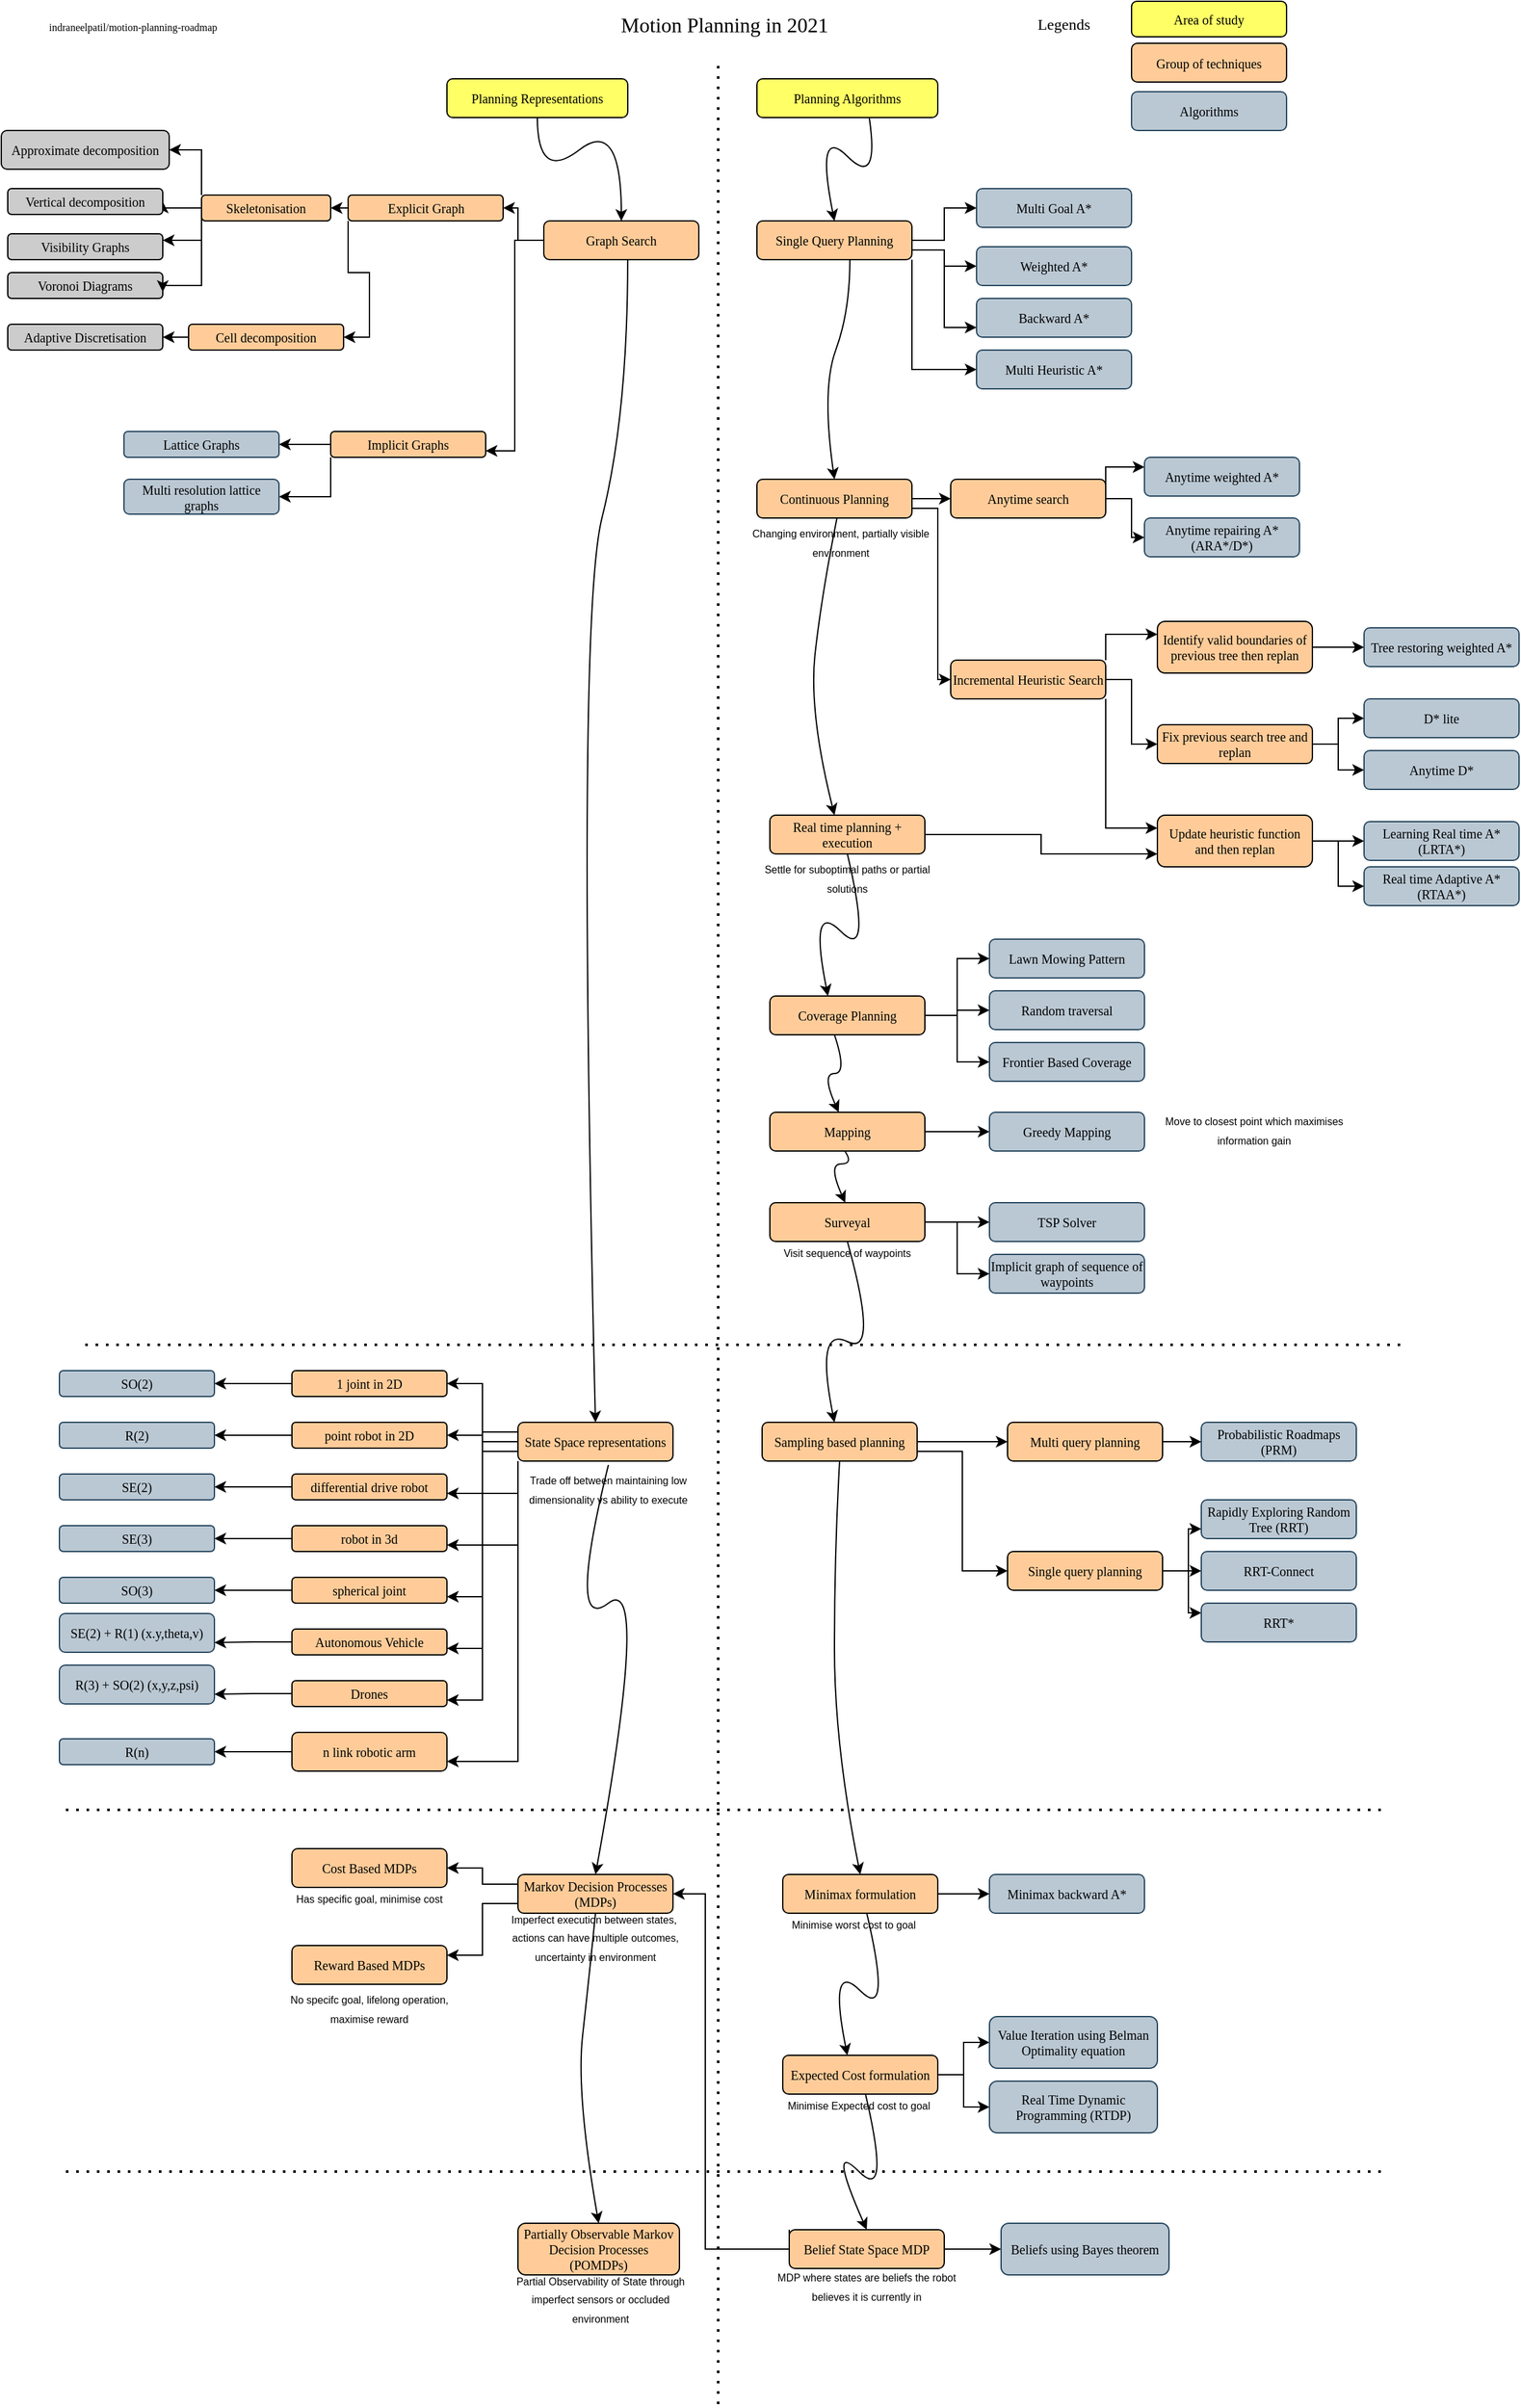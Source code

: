 <mxfile version="16.4.6" type="github">
  <diagram id="dA2bW75Uh9zArZUYn6UA" name="Page-1">
    <mxGraphModel dx="946" dy="614" grid="1" gridSize="10" guides="1" tooltips="1" connect="1" arrows="1" fold="1" page="1" pageScale="1" pageWidth="1100" pageHeight="1700" math="0" shadow="0">
      <root>
        <mxCell id="0" />
        <mxCell id="1" parent="0" />
        <mxCell id="ajxtEgKc9McXnAEBvQGd-1" value="Motion Planning in 2021" style="text;html=1;strokeColor=none;fillColor=none;align=center;verticalAlign=middle;whiteSpace=wrap;rounded=0;comic=0;fontFamily=Verdana;fontSize=16;fontStyle=0" parent="1" vertex="1">
          <mxGeometry x="425" y="32.5" width="280" height="30" as="geometry" />
        </mxCell>
        <mxCell id="ajxtEgKc9McXnAEBvQGd-2" value="" style="shape=image;html=1;verticalAlign=top;verticalLabelPosition=bottom;labelBackgroundColor=#ffffff;imageAspect=0;aspect=fixed;image=https://cdn1.iconfinder.com/data/icons/logotypes/32/github-128.png;rounded=1;glass=0;comic=0;strokeColor=#000000;fillColor=#FFFFFF;fontFamily=Verdana;fontSize=14;align=center;" parent="1" vertex="1">
          <mxGeometry x="20" y="40" width="20" height="20" as="geometry" />
        </mxCell>
        <mxCell id="ajxtEgKc9McXnAEBvQGd-3" value="indraneelpatil/motion-planning-roadmap" style="text;html=1;strokeColor=none;fillColor=none;align=left;verticalAlign=middle;whiteSpace=wrap;rounded=0;comic=0;fontFamily=Verdana;fontSize=8;" parent="1" vertex="1">
          <mxGeometry x="40" y="42.5" width="260" height="15" as="geometry" />
        </mxCell>
        <mxCell id="ajxtEgKc9McXnAEBvQGd-4" value="Legends" style="text;html=1;strokeColor=none;fillColor=none;align=right;verticalAlign=middle;whiteSpace=wrap;rounded=0;comic=0;fontFamily=Verdana;fontSize=12;" parent="1" vertex="1">
          <mxGeometry x="770" y="37.5" width="80" height="20" as="geometry" />
        </mxCell>
        <mxCell id="ajxtEgKc9McXnAEBvQGd-5" value="Planning Representations" style="rounded=1;whiteSpace=wrap;html=1;comic=0;fontFamily=Verdana;fontSize=10;fillColor=#FFFF66;" parent="1" vertex="1">
          <mxGeometry x="350" y="90" width="140" height="30" as="geometry" />
        </mxCell>
        <mxCell id="ajxtEgKc9McXnAEBvQGd-16" value="" style="edgeStyle=orthogonalEdgeStyle;rounded=0;orthogonalLoop=1;jettySize=auto;html=1;" parent="1" source="ajxtEgKc9McXnAEBvQGd-6" target="ajxtEgKc9McXnAEBvQGd-10" edge="1">
          <mxGeometry relative="1" as="geometry" />
        </mxCell>
        <mxCell id="ajxtEgKc9McXnAEBvQGd-22" style="edgeStyle=orthogonalEdgeStyle;rounded=0;orthogonalLoop=1;jettySize=auto;html=1;entryX=1;entryY=0.75;entryDx=0;entryDy=0;" parent="1" source="ajxtEgKc9McXnAEBvQGd-6" target="ajxtEgKc9McXnAEBvQGd-11" edge="1">
          <mxGeometry relative="1" as="geometry" />
        </mxCell>
        <mxCell id="ajxtEgKc9McXnAEBvQGd-6" value="Graph Search" style="rounded=1;whiteSpace=wrap;html=1;comic=0;fontFamily=Verdana;fontSize=10;fillColor=#FFCC99;" parent="1" vertex="1">
          <mxGeometry x="425" y="200" width="120" height="30" as="geometry" />
        </mxCell>
        <mxCell id="ajxtEgKc9McXnAEBvQGd-7" value="Visibility Graphs" style="rounded=1;whiteSpace=wrap;html=1;comic=0;fontFamily=Verdana;fontSize=10;fillColor=#CCCCCC;" parent="1" vertex="1">
          <mxGeometry x="10" y="210" width="120" height="20" as="geometry" />
        </mxCell>
        <mxCell id="ajxtEgKc9McXnAEBvQGd-26" style="edgeStyle=orthogonalEdgeStyle;rounded=0;orthogonalLoop=1;jettySize=auto;html=1;exitX=0;exitY=0.5;exitDx=0;exitDy=0;entryX=1;entryY=0.5;entryDx=0;entryDy=0;" parent="1" source="ajxtEgKc9McXnAEBvQGd-10" target="ajxtEgKc9McXnAEBvQGd-23" edge="1">
          <mxGeometry relative="1" as="geometry" />
        </mxCell>
        <mxCell id="ajxtEgKc9McXnAEBvQGd-31" style="edgeStyle=orthogonalEdgeStyle;rounded=0;orthogonalLoop=1;jettySize=auto;html=1;exitX=0;exitY=1;exitDx=0;exitDy=0;entryX=1;entryY=0.5;entryDx=0;entryDy=0;" parent="1" source="ajxtEgKc9McXnAEBvQGd-10" target="ajxtEgKc9McXnAEBvQGd-28" edge="1">
          <mxGeometry relative="1" as="geometry" />
        </mxCell>
        <mxCell id="ajxtEgKc9McXnAEBvQGd-10" value="Explicit Graph" style="rounded=1;whiteSpace=wrap;html=1;comic=0;fontFamily=Verdana;fontSize=10;fillColor=#FFCC99;" parent="1" vertex="1">
          <mxGeometry x="273.5" y="180" width="120" height="20" as="geometry" />
        </mxCell>
        <mxCell id="afFbfTfmO1wmqLPXjA7H-2" style="edgeStyle=orthogonalEdgeStyle;rounded=0;orthogonalLoop=1;jettySize=auto;html=1;entryX=1;entryY=0.5;entryDx=0;entryDy=0;" parent="1" source="ajxtEgKc9McXnAEBvQGd-11" target="afFbfTfmO1wmqLPXjA7H-1" edge="1">
          <mxGeometry relative="1" as="geometry" />
        </mxCell>
        <mxCell id="8GobAQBjwKT1szoQL-FH-47" style="edgeStyle=orthogonalEdgeStyle;rounded=0;orthogonalLoop=1;jettySize=auto;html=1;exitX=0;exitY=1;exitDx=0;exitDy=0;entryX=1;entryY=0.5;entryDx=0;entryDy=0;fontSize=9;" parent="1" source="ajxtEgKc9McXnAEBvQGd-11" target="8GobAQBjwKT1szoQL-FH-46" edge="1">
          <mxGeometry relative="1" as="geometry" />
        </mxCell>
        <mxCell id="ajxtEgKc9McXnAEBvQGd-11" value="Implicit Graphs" style="rounded=1;whiteSpace=wrap;html=1;comic=0;fontFamily=Verdana;fontSize=10;fillColor=#FFCC99;" parent="1" vertex="1">
          <mxGeometry x="260" y="363" width="120" height="20" as="geometry" />
        </mxCell>
        <mxCell id="ajxtEgKc9McXnAEBvQGd-12" value="Planning Algorithms" style="rounded=1;whiteSpace=wrap;html=1;comic=0;fontFamily=Verdana;fontSize=10;fillColor=#FFFF66;" parent="1" vertex="1">
          <mxGeometry x="590" y="90" width="140" height="30" as="geometry" />
        </mxCell>
        <mxCell id="ajxtEgKc9McXnAEBvQGd-13" value="" style="endArrow=none;dashed=1;html=1;dashPattern=1 3;strokeWidth=2;rounded=0;" parent="1" edge="1">
          <mxGeometry width="50" height="50" relative="1" as="geometry">
            <mxPoint x="560" y="1890" as="sourcePoint" />
            <mxPoint x="560" y="80" as="targetPoint" />
          </mxGeometry>
        </mxCell>
        <mxCell id="ajxtEgKc9McXnAEBvQGd-20" value="Voronoi Diagrams" style="rounded=1;whiteSpace=wrap;html=1;comic=0;fontFamily=Verdana;fontSize=10;fillColor=#CCCCCC;" parent="1" vertex="1">
          <mxGeometry x="10" y="240" width="120" height="20" as="geometry" />
        </mxCell>
        <mxCell id="G6GItfoQIOa1DMY_Q_cO-3" style="edgeStyle=orthogonalEdgeStyle;rounded=0;orthogonalLoop=1;jettySize=auto;html=1;exitX=0;exitY=0.25;exitDx=0;exitDy=0;entryX=1;entryY=0.25;entryDx=0;entryDy=0;" parent="1" source="ajxtEgKc9McXnAEBvQGd-23" target="ajxtEgKc9McXnAEBvQGd-7" edge="1">
          <mxGeometry relative="1" as="geometry">
            <Array as="points">
              <mxPoint x="160" y="215" />
            </Array>
          </mxGeometry>
        </mxCell>
        <mxCell id="G6GItfoQIOa1DMY_Q_cO-4" style="edgeStyle=orthogonalEdgeStyle;rounded=0;orthogonalLoop=1;jettySize=auto;html=1;exitX=0;exitY=0.75;exitDx=0;exitDy=0;entryX=1;entryY=0.75;entryDx=0;entryDy=0;" parent="1" source="ajxtEgKc9McXnAEBvQGd-23" target="ajxtEgKc9McXnAEBvQGd-20" edge="1">
          <mxGeometry relative="1" as="geometry">
            <Array as="points">
              <mxPoint x="160" y="250" />
              <mxPoint x="130" y="250" />
            </Array>
          </mxGeometry>
        </mxCell>
        <mxCell id="3PYvPRZsLPaxsPElCrCj-5" style="edgeStyle=orthogonalEdgeStyle;rounded=0;orthogonalLoop=1;jettySize=auto;html=1;exitX=0;exitY=0;exitDx=0;exitDy=0;entryX=1;entryY=0.5;entryDx=0;entryDy=0;" edge="1" parent="1" source="ajxtEgKc9McXnAEBvQGd-23" target="3PYvPRZsLPaxsPElCrCj-3">
          <mxGeometry relative="1" as="geometry" />
        </mxCell>
        <mxCell id="3PYvPRZsLPaxsPElCrCj-6" style="edgeStyle=orthogonalEdgeStyle;rounded=0;orthogonalLoop=1;jettySize=auto;html=1;exitX=0;exitY=0.5;exitDx=0;exitDy=0;entryX=1;entryY=0.5;entryDx=0;entryDy=0;" edge="1" parent="1" source="ajxtEgKc9McXnAEBvQGd-23" target="3PYvPRZsLPaxsPElCrCj-2">
          <mxGeometry relative="1" as="geometry" />
        </mxCell>
        <mxCell id="ajxtEgKc9McXnAEBvQGd-23" value="Skeletonisation" style="rounded=1;whiteSpace=wrap;html=1;comic=0;fontFamily=Verdana;fontSize=10;fillColor=#FFCC99;" parent="1" vertex="1">
          <mxGeometry x="160" y="180" width="100" height="20" as="geometry" />
        </mxCell>
        <mxCell id="ajxtEgKc9McXnAEBvQGd-25" value="" style="curved=1;endArrow=classic;html=1;rounded=0;entryX=0.5;entryY=0;entryDx=0;entryDy=0;exitX=0.5;exitY=1;exitDx=0;exitDy=0;" parent="1" source="ajxtEgKc9McXnAEBvQGd-5" target="ajxtEgKc9McXnAEBvQGd-6" edge="1">
          <mxGeometry width="50" height="50" relative="1" as="geometry">
            <mxPoint x="400" y="300" as="sourcePoint" />
            <mxPoint x="450" y="250" as="targetPoint" />
            <Array as="points">
              <mxPoint x="420" y="170" />
              <mxPoint x="485" y="120" />
            </Array>
          </mxGeometry>
        </mxCell>
        <mxCell id="G6GItfoQIOa1DMY_Q_cO-2" style="edgeStyle=orthogonalEdgeStyle;rounded=0;orthogonalLoop=1;jettySize=auto;html=1;exitX=0;exitY=0.5;exitDx=0;exitDy=0;entryX=1;entryY=0.5;entryDx=0;entryDy=0;" parent="1" source="ajxtEgKc9McXnAEBvQGd-28" target="ajxtEgKc9McXnAEBvQGd-32" edge="1">
          <mxGeometry relative="1" as="geometry" />
        </mxCell>
        <mxCell id="ajxtEgKc9McXnAEBvQGd-28" value="Cell decomposition" style="rounded=1;whiteSpace=wrap;html=1;comic=0;fontFamily=Verdana;fontSize=10;fillColor=#FFCC99;" parent="1" vertex="1">
          <mxGeometry x="150" y="280" width="120" height="20" as="geometry" />
        </mxCell>
        <mxCell id="ajxtEgKc9McXnAEBvQGd-32" value="Adaptive Discretisation" style="rounded=1;whiteSpace=wrap;html=1;comic=0;fontFamily=Verdana;fontSize=10;fillColor=#CCCCCC;" parent="1" vertex="1">
          <mxGeometry x="10" y="280" width="120" height="20" as="geometry" />
        </mxCell>
        <mxCell id="afFbfTfmO1wmqLPXjA7H-1" value="Lattice Graphs" style="rounded=1;whiteSpace=wrap;html=1;comic=0;fontFamily=Verdana;fontSize=10;fillColor=#bac8d3;strokeColor=#23445d;" parent="1" vertex="1">
          <mxGeometry x="100" y="363" width="120" height="20" as="geometry" />
        </mxCell>
        <mxCell id="mBxpHt6kNz-rFTSF95wJ-4" style="edgeStyle=orthogonalEdgeStyle;rounded=0;orthogonalLoop=1;jettySize=auto;html=1;exitX=1;exitY=0.5;exitDx=0;exitDy=0;" parent="1" source="mBxpHt6kNz-rFTSF95wJ-2" target="mBxpHt6kNz-rFTSF95wJ-3" edge="1">
          <mxGeometry relative="1" as="geometry" />
        </mxCell>
        <mxCell id="mBxpHt6kNz-rFTSF95wJ-7" style="edgeStyle=orthogonalEdgeStyle;rounded=0;orthogonalLoop=1;jettySize=auto;html=1;exitX=1;exitY=0.75;exitDx=0;exitDy=0;entryX=0;entryY=0.5;entryDx=0;entryDy=0;" parent="1" source="mBxpHt6kNz-rFTSF95wJ-2" target="mBxpHt6kNz-rFTSF95wJ-6" edge="1">
          <mxGeometry relative="1" as="geometry" />
        </mxCell>
        <mxCell id="mBxpHt6kNz-rFTSF95wJ-9" style="edgeStyle=orthogonalEdgeStyle;rounded=0;orthogonalLoop=1;jettySize=auto;html=1;exitX=1;exitY=0.75;exitDx=0;exitDy=0;entryX=0;entryY=0.75;entryDx=0;entryDy=0;" parent="1" source="mBxpHt6kNz-rFTSF95wJ-2" target="mBxpHt6kNz-rFTSF95wJ-8" edge="1">
          <mxGeometry relative="1" as="geometry" />
        </mxCell>
        <mxCell id="mBxpHt6kNz-rFTSF95wJ-11" style="edgeStyle=orthogonalEdgeStyle;rounded=0;orthogonalLoop=1;jettySize=auto;html=1;exitX=1;exitY=1;exitDx=0;exitDy=0;entryX=0;entryY=0.5;entryDx=0;entryDy=0;" parent="1" source="mBxpHt6kNz-rFTSF95wJ-2" target="mBxpHt6kNz-rFTSF95wJ-10" edge="1">
          <mxGeometry relative="1" as="geometry" />
        </mxCell>
        <mxCell id="mBxpHt6kNz-rFTSF95wJ-2" value="Single Query Planning" style="rounded=1;whiteSpace=wrap;html=1;comic=0;fontFamily=Verdana;fontSize=10;fillColor=#FFCC99;" parent="1" vertex="1">
          <mxGeometry x="590" y="200" width="120" height="30" as="geometry" />
        </mxCell>
        <mxCell id="mBxpHt6kNz-rFTSF95wJ-3" value="Multi Goal A*" style="rounded=1;whiteSpace=wrap;html=1;comic=0;fontFamily=Verdana;fontSize=10;fillColor=#bac8d3;strokeColor=#23445d;" parent="1" vertex="1">
          <mxGeometry x="760" y="175" width="120" height="30" as="geometry" />
        </mxCell>
        <mxCell id="mBxpHt6kNz-rFTSF95wJ-5" value="" style="curved=1;endArrow=classic;html=1;rounded=0;entryX=0.5;entryY=0;entryDx=0;entryDy=0;exitX=0.621;exitY=1;exitDx=0;exitDy=0;exitPerimeter=0;" parent="1" source="ajxtEgKc9McXnAEBvQGd-12" target="mBxpHt6kNz-rFTSF95wJ-2" edge="1">
          <mxGeometry width="50" height="50" relative="1" as="geometry">
            <mxPoint x="635" y="175" as="sourcePoint" />
            <mxPoint x="685" y="125" as="targetPoint" />
            <Array as="points">
              <mxPoint x="685" y="175" />
              <mxPoint x="635" y="125" />
            </Array>
          </mxGeometry>
        </mxCell>
        <mxCell id="mBxpHt6kNz-rFTSF95wJ-6" value="Weighted A*" style="rounded=1;whiteSpace=wrap;html=1;comic=0;fontFamily=Verdana;fontSize=10;fillColor=#bac8d3;strokeColor=#23445d;" parent="1" vertex="1">
          <mxGeometry x="760" y="220" width="120" height="30" as="geometry" />
        </mxCell>
        <mxCell id="mBxpHt6kNz-rFTSF95wJ-8" value="Backward A*" style="rounded=1;whiteSpace=wrap;html=1;comic=0;fontFamily=Verdana;fontSize=10;fillColor=#bac8d3;strokeColor=#23445d;" parent="1" vertex="1">
          <mxGeometry x="760" y="260" width="120" height="30" as="geometry" />
        </mxCell>
        <mxCell id="mBxpHt6kNz-rFTSF95wJ-10" value="Multi Heuristic A*" style="rounded=1;whiteSpace=wrap;html=1;comic=0;fontFamily=Verdana;fontSize=10;fillColor=#bac8d3;strokeColor=#23445d;" parent="1" vertex="1">
          <mxGeometry x="760" y="300" width="120" height="30" as="geometry" />
        </mxCell>
        <mxCell id="-M3-EGKIWtLrq1ahvNLV-1" value="" style="curved=1;endArrow=classic;html=1;rounded=0;exitX=0.621;exitY=1;exitDx=0;exitDy=0;exitPerimeter=0;" parent="1" edge="1">
          <mxGeometry width="50" height="50" relative="1" as="geometry">
            <mxPoint x="661.94" y="230" as="sourcePoint" />
            <mxPoint x="650" y="400" as="targetPoint" />
            <Array as="points">
              <mxPoint x="662" y="270" />
              <mxPoint x="640" y="330" />
            </Array>
          </mxGeometry>
        </mxCell>
        <mxCell id="8GobAQBjwKT1szoQL-FH-5" value="" style="edgeStyle=orthogonalEdgeStyle;rounded=0;orthogonalLoop=1;jettySize=auto;html=1;" parent="1" source="-M3-EGKIWtLrq1ahvNLV-2" target="8GobAQBjwKT1szoQL-FH-4" edge="1">
          <mxGeometry relative="1" as="geometry" />
        </mxCell>
        <mxCell id="8GobAQBjwKT1szoQL-FH-7" style="edgeStyle=orthogonalEdgeStyle;rounded=0;orthogonalLoop=1;jettySize=auto;html=1;exitX=1;exitY=0.75;exitDx=0;exitDy=0;entryX=0;entryY=0.5;entryDx=0;entryDy=0;" parent="1" source="-M3-EGKIWtLrq1ahvNLV-2" target="8GobAQBjwKT1szoQL-FH-6" edge="1">
          <mxGeometry relative="1" as="geometry">
            <Array as="points">
              <mxPoint x="730" y="423" />
              <mxPoint x="730" y="555" />
            </Array>
          </mxGeometry>
        </mxCell>
        <mxCell id="-M3-EGKIWtLrq1ahvNLV-2" value="Continuous Planning" style="rounded=1;whiteSpace=wrap;html=1;comic=0;fontFamily=Verdana;fontSize=10;fillColor=#FFCC99;" parent="1" vertex="1">
          <mxGeometry x="590" y="400" width="120" height="30" as="geometry" />
        </mxCell>
        <mxCell id="-M3-EGKIWtLrq1ahvNLV-3" value="Anytime weighted A*" style="rounded=1;whiteSpace=wrap;html=1;comic=0;fontFamily=Verdana;fontSize=10;fillColor=#bac8d3;strokeColor=#23445d;" parent="1" vertex="1">
          <mxGeometry x="890" y="383" width="120" height="30" as="geometry" />
        </mxCell>
        <mxCell id="8GobAQBjwKT1szoQL-FH-1" value="Anytime repairing A*(ARA*/D*)" style="rounded=1;whiteSpace=wrap;html=1;comic=0;fontFamily=Verdana;fontSize=10;fillColor=#bac8d3;strokeColor=#23445d;" parent="1" vertex="1">
          <mxGeometry x="890" y="430" width="120" height="30" as="geometry" />
        </mxCell>
        <mxCell id="G6GItfoQIOa1DMY_Q_cO-5" style="edgeStyle=orthogonalEdgeStyle;rounded=0;orthogonalLoop=1;jettySize=auto;html=1;exitX=1;exitY=0.25;exitDx=0;exitDy=0;entryX=0;entryY=0.25;entryDx=0;entryDy=0;" parent="1" source="8GobAQBjwKT1szoQL-FH-4" target="-M3-EGKIWtLrq1ahvNLV-3" edge="1">
          <mxGeometry relative="1" as="geometry">
            <Array as="points">
              <mxPoint x="860" y="391" />
            </Array>
          </mxGeometry>
        </mxCell>
        <mxCell id="G6GItfoQIOa1DMY_Q_cO-6" style="edgeStyle=orthogonalEdgeStyle;rounded=0;orthogonalLoop=1;jettySize=auto;html=1;entryX=0;entryY=0.5;entryDx=0;entryDy=0;" parent="1" source="8GobAQBjwKT1szoQL-FH-4" target="8GobAQBjwKT1szoQL-FH-1" edge="1">
          <mxGeometry relative="1" as="geometry" />
        </mxCell>
        <mxCell id="8GobAQBjwKT1szoQL-FH-4" value="Anytime search" style="rounded=1;whiteSpace=wrap;html=1;comic=0;fontFamily=Verdana;fontSize=10;fillColor=#FFCC99;" parent="1" vertex="1">
          <mxGeometry x="740" y="400" width="120" height="30" as="geometry" />
        </mxCell>
        <mxCell id="8GobAQBjwKT1szoQL-FH-14" style="edgeStyle=orthogonalEdgeStyle;rounded=0;orthogonalLoop=1;jettySize=auto;html=1;exitX=1;exitY=0;exitDx=0;exitDy=0;entryX=0;entryY=0.25;entryDx=0;entryDy=0;" parent="1" source="8GobAQBjwKT1szoQL-FH-6" target="8GobAQBjwKT1szoQL-FH-10" edge="1">
          <mxGeometry relative="1" as="geometry" />
        </mxCell>
        <mxCell id="8GobAQBjwKT1szoQL-FH-15" style="edgeStyle=orthogonalEdgeStyle;rounded=0;orthogonalLoop=1;jettySize=auto;html=1;exitX=1;exitY=0.5;exitDx=0;exitDy=0;entryX=0;entryY=0.5;entryDx=0;entryDy=0;" parent="1" source="8GobAQBjwKT1szoQL-FH-6" target="8GobAQBjwKT1szoQL-FH-11" edge="1">
          <mxGeometry relative="1" as="geometry" />
        </mxCell>
        <mxCell id="8GobAQBjwKT1szoQL-FH-16" style="edgeStyle=orthogonalEdgeStyle;rounded=0;orthogonalLoop=1;jettySize=auto;html=1;exitX=1;exitY=1;exitDx=0;exitDy=0;entryX=0;entryY=0.25;entryDx=0;entryDy=0;" parent="1" source="8GobAQBjwKT1szoQL-FH-6" target="8GobAQBjwKT1szoQL-FH-12" edge="1">
          <mxGeometry relative="1" as="geometry" />
        </mxCell>
        <mxCell id="8GobAQBjwKT1szoQL-FH-6" value="Incremental Heuristic Search" style="rounded=1;whiteSpace=wrap;html=1;comic=0;fontFamily=Verdana;fontSize=10;fillColor=#FFCC99;" parent="1" vertex="1">
          <mxGeometry x="740" y="540" width="120" height="30" as="geometry" />
        </mxCell>
        <mxCell id="G6GItfoQIOa1DMY_Q_cO-7" style="edgeStyle=orthogonalEdgeStyle;rounded=0;orthogonalLoop=1;jettySize=auto;html=1;exitX=1;exitY=0.5;exitDx=0;exitDy=0;entryX=0;entryY=0.5;entryDx=0;entryDy=0;" parent="1" source="8GobAQBjwKT1szoQL-FH-10" target="8GobAQBjwKT1szoQL-FH-13" edge="1">
          <mxGeometry relative="1" as="geometry" />
        </mxCell>
        <mxCell id="8GobAQBjwKT1szoQL-FH-10" value="Identify valid boundaries of previous tree then replan" style="rounded=1;whiteSpace=wrap;html=1;comic=0;fontFamily=Verdana;fontSize=10;fillColor=#FFCC99;" parent="1" vertex="1">
          <mxGeometry x="900" y="510" width="120" height="40" as="geometry" />
        </mxCell>
        <mxCell id="G6GItfoQIOa1DMY_Q_cO-8" style="edgeStyle=orthogonalEdgeStyle;rounded=0;orthogonalLoop=1;jettySize=auto;html=1;entryX=0;entryY=0.5;entryDx=0;entryDy=0;" parent="1" source="8GobAQBjwKT1szoQL-FH-11" target="8GobAQBjwKT1szoQL-FH-17" edge="1">
          <mxGeometry relative="1" as="geometry" />
        </mxCell>
        <mxCell id="G6GItfoQIOa1DMY_Q_cO-9" style="edgeStyle=orthogonalEdgeStyle;rounded=0;orthogonalLoop=1;jettySize=auto;html=1;entryX=0;entryY=0.5;entryDx=0;entryDy=0;" parent="1" source="8GobAQBjwKT1szoQL-FH-11" target="8GobAQBjwKT1szoQL-FH-18" edge="1">
          <mxGeometry relative="1" as="geometry" />
        </mxCell>
        <mxCell id="8GobAQBjwKT1szoQL-FH-11" value="Fix previous search tree and replan" style="rounded=1;whiteSpace=wrap;html=1;comic=0;fontFamily=Verdana;fontSize=10;fillColor=#FFCC99;" parent="1" vertex="1">
          <mxGeometry x="900" y="590" width="120" height="30" as="geometry" />
        </mxCell>
        <mxCell id="G6GItfoQIOa1DMY_Q_cO-10" style="edgeStyle=orthogonalEdgeStyle;rounded=0;orthogonalLoop=1;jettySize=auto;html=1;entryX=0;entryY=0.5;entryDx=0;entryDy=0;" parent="1" source="8GobAQBjwKT1szoQL-FH-12" target="8GobAQBjwKT1szoQL-FH-22" edge="1">
          <mxGeometry relative="1" as="geometry" />
        </mxCell>
        <mxCell id="G6GItfoQIOa1DMY_Q_cO-11" style="edgeStyle=orthogonalEdgeStyle;rounded=0;orthogonalLoop=1;jettySize=auto;html=1;entryX=0;entryY=0.5;entryDx=0;entryDy=0;" parent="1" source="8GobAQBjwKT1szoQL-FH-12" target="8GobAQBjwKT1szoQL-FH-23" edge="1">
          <mxGeometry relative="1" as="geometry" />
        </mxCell>
        <mxCell id="8GobAQBjwKT1szoQL-FH-12" value="Update heuristic function and then replan" style="rounded=1;whiteSpace=wrap;html=1;comic=0;fontFamily=Verdana;fontSize=10;fillColor=#FFCC99;" parent="1" vertex="1">
          <mxGeometry x="900" y="660" width="120" height="40" as="geometry" />
        </mxCell>
        <mxCell id="8GobAQBjwKT1szoQL-FH-13" value="Tree restoring weighted A*" style="rounded=1;whiteSpace=wrap;html=1;comic=0;fontFamily=Verdana;fontSize=10;fillColor=#bac8d3;strokeColor=#23445d;" parent="1" vertex="1">
          <mxGeometry x="1060" y="515" width="120" height="30" as="geometry" />
        </mxCell>
        <mxCell id="8GobAQBjwKT1szoQL-FH-17" value="D* lite" style="rounded=1;whiteSpace=wrap;html=1;comic=0;fontFamily=Verdana;fontSize=10;fillColor=#bac8d3;strokeColor=#23445d;" parent="1" vertex="1">
          <mxGeometry x="1060" y="570" width="120" height="30" as="geometry" />
        </mxCell>
        <mxCell id="8GobAQBjwKT1szoQL-FH-18" value="Anytime D*" style="rounded=1;whiteSpace=wrap;html=1;comic=0;fontFamily=Verdana;fontSize=10;fillColor=#bac8d3;strokeColor=#23445d;" parent="1" vertex="1">
          <mxGeometry x="1060" y="610" width="120" height="30" as="geometry" />
        </mxCell>
        <mxCell id="8GobAQBjwKT1szoQL-FH-21" style="edgeStyle=orthogonalEdgeStyle;rounded=0;orthogonalLoop=1;jettySize=auto;html=1;exitX=1;exitY=0.5;exitDx=0;exitDy=0;entryX=0;entryY=0.75;entryDx=0;entryDy=0;" parent="1" source="8GobAQBjwKT1szoQL-FH-19" target="8GobAQBjwKT1szoQL-FH-12" edge="1">
          <mxGeometry relative="1" as="geometry" />
        </mxCell>
        <mxCell id="8GobAQBjwKT1szoQL-FH-19" value="Real time planning + execution" style="rounded=1;whiteSpace=wrap;html=1;comic=0;fontFamily=Verdana;fontSize=10;fillColor=#FFCC99;" parent="1" vertex="1">
          <mxGeometry x="600" y="660" width="120" height="30" as="geometry" />
        </mxCell>
        <mxCell id="8GobAQBjwKT1szoQL-FH-20" value="" style="curved=1;endArrow=classic;html=1;rounded=0;exitX=0.621;exitY=1;exitDx=0;exitDy=0;exitPerimeter=0;entryX=0.417;entryY=0;entryDx=0;entryDy=0;entryPerimeter=0;" parent="1" target="8GobAQBjwKT1szoQL-FH-19" edge="1">
          <mxGeometry width="50" height="50" relative="1" as="geometry">
            <mxPoint x="651.94" y="430" as="sourcePoint" />
            <mxPoint x="640" y="600" as="targetPoint" />
            <Array as="points">
              <mxPoint x="640" y="490" />
              <mxPoint x="630" y="580" />
            </Array>
          </mxGeometry>
        </mxCell>
        <mxCell id="8GobAQBjwKT1szoQL-FH-22" value="Learning Real time A* (LRTA*)" style="rounded=1;whiteSpace=wrap;html=1;comic=0;fontFamily=Verdana;fontSize=10;fillColor=#bac8d3;strokeColor=#23445d;" parent="1" vertex="1">
          <mxGeometry x="1060" y="665" width="120" height="30" as="geometry" />
        </mxCell>
        <mxCell id="8GobAQBjwKT1szoQL-FH-23" value="Real time Adaptive A* (RTAA*)" style="rounded=1;whiteSpace=wrap;html=1;comic=0;fontFamily=Verdana;fontSize=10;fillColor=#bac8d3;strokeColor=#23445d;" parent="1" vertex="1">
          <mxGeometry x="1060" y="700" width="120" height="30" as="geometry" />
        </mxCell>
        <mxCell id="8GobAQBjwKT1szoQL-FH-24" value="" style="curved=1;endArrow=classic;html=1;rounded=0;exitX=0.621;exitY=1;exitDx=0;exitDy=0;exitPerimeter=0;entryX=0.5;entryY=0;entryDx=0;entryDy=0;" parent="1" target="8GobAQBjwKT1szoQL-FH-25" edge="1">
          <mxGeometry width="50" height="50" relative="1" as="geometry">
            <mxPoint x="489.94" y="230" as="sourcePoint" />
            <mxPoint x="478" y="740" as="targetPoint" />
            <Array as="points">
              <mxPoint x="490" y="350" />
              <mxPoint x="450" y="510" />
            </Array>
          </mxGeometry>
        </mxCell>
        <mxCell id="8GobAQBjwKT1szoQL-FH-34" style="edgeStyle=orthogonalEdgeStyle;rounded=0;orthogonalLoop=1;jettySize=auto;html=1;entryX=1;entryY=0.5;entryDx=0;entryDy=0;" parent="1" source="8GobAQBjwKT1szoQL-FH-25" target="8GobAQBjwKT1szoQL-FH-27" edge="1">
          <mxGeometry relative="1" as="geometry" />
        </mxCell>
        <mxCell id="8GobAQBjwKT1szoQL-FH-35" style="edgeStyle=orthogonalEdgeStyle;rounded=0;orthogonalLoop=1;jettySize=auto;html=1;exitX=0;exitY=0.75;exitDx=0;exitDy=0;entryX=1;entryY=0.5;entryDx=0;entryDy=0;" parent="1" source="8GobAQBjwKT1szoQL-FH-25" target="8GobAQBjwKT1szoQL-FH-28" edge="1">
          <mxGeometry relative="1" as="geometry" />
        </mxCell>
        <mxCell id="8GobAQBjwKT1szoQL-FH-36" style="edgeStyle=orthogonalEdgeStyle;rounded=0;orthogonalLoop=1;jettySize=auto;html=1;exitX=0;exitY=1;exitDx=0;exitDy=0;entryX=1;entryY=0.75;entryDx=0;entryDy=0;" parent="1" source="8GobAQBjwKT1szoQL-FH-25" target="8GobAQBjwKT1szoQL-FH-29" edge="1">
          <mxGeometry relative="1" as="geometry" />
        </mxCell>
        <mxCell id="8GobAQBjwKT1szoQL-FH-37" style="edgeStyle=orthogonalEdgeStyle;rounded=0;orthogonalLoop=1;jettySize=auto;html=1;exitX=0;exitY=1;exitDx=0;exitDy=0;entryX=1;entryY=0.75;entryDx=0;entryDy=0;" parent="1" source="8GobAQBjwKT1szoQL-FH-25" target="8GobAQBjwKT1szoQL-FH-30" edge="1">
          <mxGeometry relative="1" as="geometry" />
        </mxCell>
        <mxCell id="8GobAQBjwKT1szoQL-FH-38" style="edgeStyle=orthogonalEdgeStyle;rounded=0;orthogonalLoop=1;jettySize=auto;html=1;exitX=0;exitY=0.25;exitDx=0;exitDy=0;entryX=1;entryY=0.75;entryDx=0;entryDy=0;" parent="1" source="8GobAQBjwKT1szoQL-FH-25" target="8GobAQBjwKT1szoQL-FH-31" edge="1">
          <mxGeometry relative="1" as="geometry" />
        </mxCell>
        <mxCell id="8GobAQBjwKT1szoQL-FH-39" style="edgeStyle=orthogonalEdgeStyle;rounded=0;orthogonalLoop=1;jettySize=auto;html=1;exitX=0;exitY=0.5;exitDx=0;exitDy=0;entryX=1;entryY=0.75;entryDx=0;entryDy=0;" parent="1" source="8GobAQBjwKT1szoQL-FH-25" target="8GobAQBjwKT1szoQL-FH-32" edge="1">
          <mxGeometry relative="1" as="geometry" />
        </mxCell>
        <mxCell id="8GobAQBjwKT1szoQL-FH-40" style="edgeStyle=orthogonalEdgeStyle;rounded=0;orthogonalLoop=1;jettySize=auto;html=1;exitX=0;exitY=0.25;exitDx=0;exitDy=0;entryX=1;entryY=0.75;entryDx=0;entryDy=0;" parent="1" source="8GobAQBjwKT1szoQL-FH-25" target="8GobAQBjwKT1szoQL-FH-33" edge="1">
          <mxGeometry relative="1" as="geometry" />
        </mxCell>
        <mxCell id="8GobAQBjwKT1szoQL-FH-42" style="edgeStyle=orthogonalEdgeStyle;rounded=0;orthogonalLoop=1;jettySize=auto;html=1;exitX=0;exitY=1;exitDx=0;exitDy=0;entryX=1;entryY=0.75;entryDx=0;entryDy=0;" parent="1" source="8GobAQBjwKT1szoQL-FH-25" target="8GobAQBjwKT1szoQL-FH-41" edge="1">
          <mxGeometry relative="1" as="geometry" />
        </mxCell>
        <mxCell id="8GobAQBjwKT1szoQL-FH-25" value="State Space representations" style="rounded=1;whiteSpace=wrap;html=1;comic=0;fontFamily=Verdana;fontSize=10;fillColor=#FFCC99;" parent="1" vertex="1">
          <mxGeometry x="405" y="1130" width="120" height="30" as="geometry" />
        </mxCell>
        <mxCell id="8GobAQBjwKT1szoQL-FH-26" value="" style="endArrow=none;dashed=1;html=1;dashPattern=1 3;strokeWidth=2;rounded=0;" parent="1" edge="1">
          <mxGeometry width="50" height="50" relative="1" as="geometry">
            <mxPoint x="70" y="1070" as="sourcePoint" />
            <mxPoint x="1090" y="1070" as="targetPoint" />
          </mxGeometry>
        </mxCell>
        <mxCell id="G6GItfoQIOa1DMY_Q_cO-38" style="edgeStyle=orthogonalEdgeStyle;rounded=0;orthogonalLoop=1;jettySize=auto;html=1;entryX=1;entryY=0.5;entryDx=0;entryDy=0;" parent="1" source="8GobAQBjwKT1szoQL-FH-27" target="G6GItfoQIOa1DMY_Q_cO-28" edge="1">
          <mxGeometry relative="1" as="geometry" />
        </mxCell>
        <mxCell id="8GobAQBjwKT1szoQL-FH-27" value="1 joint in 2D" style="rounded=1;whiteSpace=wrap;html=1;comic=0;fontFamily=Verdana;fontSize=10;fillColor=#FFCC99;" parent="1" vertex="1">
          <mxGeometry x="230" y="1090" width="120" height="20" as="geometry" />
        </mxCell>
        <mxCell id="G6GItfoQIOa1DMY_Q_cO-40" style="edgeStyle=orthogonalEdgeStyle;rounded=0;orthogonalLoop=1;jettySize=auto;html=1;entryX=1;entryY=0.5;entryDx=0;entryDy=0;" parent="1" source="8GobAQBjwKT1szoQL-FH-28" target="G6GItfoQIOa1DMY_Q_cO-29" edge="1">
          <mxGeometry relative="1" as="geometry" />
        </mxCell>
        <mxCell id="8GobAQBjwKT1szoQL-FH-28" value="point robot in 2D" style="rounded=1;whiteSpace=wrap;html=1;comic=0;fontFamily=Verdana;fontSize=10;fillColor=#FFCC99;" parent="1" vertex="1">
          <mxGeometry x="230" y="1130" width="120" height="20" as="geometry" />
        </mxCell>
        <mxCell id="G6GItfoQIOa1DMY_Q_cO-41" style="edgeStyle=orthogonalEdgeStyle;rounded=0;orthogonalLoop=1;jettySize=auto;html=1;entryX=1;entryY=0.5;entryDx=0;entryDy=0;" parent="1" source="8GobAQBjwKT1szoQL-FH-29" target="G6GItfoQIOa1DMY_Q_cO-30" edge="1">
          <mxGeometry relative="1" as="geometry" />
        </mxCell>
        <mxCell id="8GobAQBjwKT1szoQL-FH-29" value="differential drive robot" style="rounded=1;whiteSpace=wrap;html=1;comic=0;fontFamily=Verdana;fontSize=10;fillColor=#FFCC99;" parent="1" vertex="1">
          <mxGeometry x="230" y="1170" width="120" height="20" as="geometry" />
        </mxCell>
        <mxCell id="G6GItfoQIOa1DMY_Q_cO-42" style="edgeStyle=orthogonalEdgeStyle;rounded=0;orthogonalLoop=1;jettySize=auto;html=1;entryX=1;entryY=0.5;entryDx=0;entryDy=0;" parent="1" source="8GobAQBjwKT1szoQL-FH-30" target="G6GItfoQIOa1DMY_Q_cO-31" edge="1">
          <mxGeometry relative="1" as="geometry" />
        </mxCell>
        <mxCell id="8GobAQBjwKT1szoQL-FH-30" value="robot in 3d" style="rounded=1;whiteSpace=wrap;html=1;comic=0;fontFamily=Verdana;fontSize=10;fillColor=#FFCC99;" parent="1" vertex="1">
          <mxGeometry x="230" y="1210" width="120" height="20" as="geometry" />
        </mxCell>
        <mxCell id="G6GItfoQIOa1DMY_Q_cO-43" style="edgeStyle=orthogonalEdgeStyle;rounded=0;orthogonalLoop=1;jettySize=auto;html=1;entryX=1;entryY=0.5;entryDx=0;entryDy=0;" parent="1" source="8GobAQBjwKT1szoQL-FH-31" target="G6GItfoQIOa1DMY_Q_cO-32" edge="1">
          <mxGeometry relative="1" as="geometry" />
        </mxCell>
        <mxCell id="8GobAQBjwKT1szoQL-FH-31" value="spherical joint" style="rounded=1;whiteSpace=wrap;html=1;comic=0;fontFamily=Verdana;fontSize=10;fillColor=#FFCC99;" parent="1" vertex="1">
          <mxGeometry x="230" y="1250" width="120" height="20" as="geometry" />
        </mxCell>
        <mxCell id="G6GItfoQIOa1DMY_Q_cO-44" style="edgeStyle=orthogonalEdgeStyle;rounded=0;orthogonalLoop=1;jettySize=auto;html=1;entryX=1;entryY=0.75;entryDx=0;entryDy=0;" parent="1" source="8GobAQBjwKT1szoQL-FH-32" target="8GobAQBjwKT1szoQL-FH-43" edge="1">
          <mxGeometry relative="1" as="geometry" />
        </mxCell>
        <mxCell id="8GobAQBjwKT1szoQL-FH-32" value="Autonomous Vehicle" style="rounded=1;whiteSpace=wrap;html=1;comic=0;fontFamily=Verdana;fontSize=10;fillColor=#FFCC99;" parent="1" vertex="1">
          <mxGeometry x="230" y="1290" width="120" height="20" as="geometry" />
        </mxCell>
        <mxCell id="G6GItfoQIOa1DMY_Q_cO-45" style="edgeStyle=orthogonalEdgeStyle;rounded=0;orthogonalLoop=1;jettySize=auto;html=1;entryX=1;entryY=0.75;entryDx=0;entryDy=0;" parent="1" source="8GobAQBjwKT1szoQL-FH-33" target="G6GItfoQIOa1DMY_Q_cO-33" edge="1">
          <mxGeometry relative="1" as="geometry" />
        </mxCell>
        <mxCell id="8GobAQBjwKT1szoQL-FH-33" value="Drones" style="rounded=1;whiteSpace=wrap;html=1;comic=0;fontFamily=Verdana;fontSize=10;fillColor=#FFCC99;" parent="1" vertex="1">
          <mxGeometry x="230" y="1330" width="120" height="20" as="geometry" />
        </mxCell>
        <mxCell id="G6GItfoQIOa1DMY_Q_cO-46" style="edgeStyle=orthogonalEdgeStyle;rounded=0;orthogonalLoop=1;jettySize=auto;html=1;entryX=1;entryY=0.5;entryDx=0;entryDy=0;" parent="1" source="8GobAQBjwKT1szoQL-FH-41" target="G6GItfoQIOa1DMY_Q_cO-34" edge="1">
          <mxGeometry relative="1" as="geometry" />
        </mxCell>
        <mxCell id="8GobAQBjwKT1szoQL-FH-41" value="n link robotic arm" style="rounded=1;whiteSpace=wrap;html=1;comic=0;fontFamily=Verdana;fontSize=10;fillColor=#FFCC99;" parent="1" vertex="1">
          <mxGeometry x="230" y="1370" width="120" height="30" as="geometry" />
        </mxCell>
        <mxCell id="8GobAQBjwKT1szoQL-FH-43" value="SE(2) + R(1) (x.y,theta,v)" style="rounded=1;whiteSpace=wrap;html=1;comic=0;fontFamily=Verdana;fontSize=10;fillColor=#bac8d3;strokeColor=#23445d;" parent="1" vertex="1">
          <mxGeometry x="50" y="1278" width="120" height="30" as="geometry" />
        </mxCell>
        <mxCell id="8GobAQBjwKT1szoQL-FH-44" value="&lt;font style=&quot;font-size: 8px&quot;&gt;Settle for suboptimal paths or partial solutions&lt;/font&gt;" style="text;html=1;strokeColor=none;fillColor=none;align=center;verticalAlign=middle;whiteSpace=wrap;rounded=0;" parent="1" vertex="1">
          <mxGeometry x="585" y="690" width="150" height="35" as="geometry" />
        </mxCell>
        <mxCell id="8GobAQBjwKT1szoQL-FH-45" value="&lt;font style=&quot;font-size: 8px&quot;&gt;Changing environment, partially visible environment&lt;/font&gt;" style="text;html=1;strokeColor=none;fillColor=none;align=center;verticalAlign=middle;whiteSpace=wrap;rounded=0;" parent="1" vertex="1">
          <mxGeometry x="580" y="430" width="150" height="35" as="geometry" />
        </mxCell>
        <mxCell id="8GobAQBjwKT1szoQL-FH-46" value="Multi resolution lattice graphs" style="rounded=1;whiteSpace=wrap;html=1;comic=0;fontFamily=Verdana;fontSize=10;fillColor=#bac8d3;strokeColor=#23445d;" parent="1" vertex="1">
          <mxGeometry x="100" y="400" width="120" height="27" as="geometry" />
        </mxCell>
        <mxCell id="8GobAQBjwKT1szoQL-FH-48" value="&lt;font style=&quot;font-size: 8px&quot;&gt;Trade off between maintaining low dimensionality vs ability to execute&lt;/font&gt;" style="text;html=1;strokeColor=none;fillColor=none;align=center;verticalAlign=middle;whiteSpace=wrap;rounded=0;" parent="1" vertex="1">
          <mxGeometry x="400" y="1163" width="150" height="35" as="geometry" />
        </mxCell>
        <mxCell id="0FaTwpf6lRSCGCkcenpz-5" style="edgeStyle=orthogonalEdgeStyle;rounded=0;orthogonalLoop=1;jettySize=auto;html=1;exitX=1;exitY=0.5;exitDx=0;exitDy=0;entryX=0;entryY=0.5;entryDx=0;entryDy=0;" parent="1" source="0FaTwpf6lRSCGCkcenpz-1" target="0FaTwpf6lRSCGCkcenpz-4" edge="1">
          <mxGeometry relative="1" as="geometry" />
        </mxCell>
        <mxCell id="0FaTwpf6lRSCGCkcenpz-7" style="edgeStyle=orthogonalEdgeStyle;rounded=0;orthogonalLoop=1;jettySize=auto;html=1;exitX=1;exitY=0.75;exitDx=0;exitDy=0;entryX=0;entryY=0.5;entryDx=0;entryDy=0;" parent="1" source="0FaTwpf6lRSCGCkcenpz-1" target="0FaTwpf6lRSCGCkcenpz-6" edge="1">
          <mxGeometry relative="1" as="geometry" />
        </mxCell>
        <mxCell id="0FaTwpf6lRSCGCkcenpz-1" value="Sampling based planning" style="rounded=1;whiteSpace=wrap;html=1;comic=0;fontFamily=Verdana;fontSize=10;fillColor=#FFCC99;" parent="1" vertex="1">
          <mxGeometry x="594" y="1130" width="120" height="30" as="geometry" />
        </mxCell>
        <mxCell id="0FaTwpf6lRSCGCkcenpz-2" value="" style="curved=1;endArrow=classic;html=1;rounded=0;entryX=0.5;entryY=0;entryDx=0;entryDy=0;exitX=0.5;exitY=0;exitDx=0;exitDy=0;" parent="1" source="8GobAQBjwKT1szoQL-FH-44" edge="1">
          <mxGeometry width="50" height="50" relative="1" as="geometry">
            <mxPoint x="671.94" y="720" as="sourcePoint" />
            <mxPoint x="645" y="800" as="targetPoint" />
            <Array as="points">
              <mxPoint x="680" y="775" />
              <mxPoint x="630" y="725" />
            </Array>
          </mxGeometry>
        </mxCell>
        <mxCell id="0FaTwpf6lRSCGCkcenpz-3" value="Probabilistic Roadmaps (PRM)" style="rounded=1;whiteSpace=wrap;html=1;comic=0;fontFamily=Verdana;fontSize=10;fillColor=#bac8d3;strokeColor=#23445d;" parent="1" vertex="1">
          <mxGeometry x="934" y="1130" width="120" height="30" as="geometry" />
        </mxCell>
        <mxCell id="G6GItfoQIOa1DMY_Q_cO-18" style="edgeStyle=orthogonalEdgeStyle;rounded=0;orthogonalLoop=1;jettySize=auto;html=1;entryX=0;entryY=0.5;entryDx=0;entryDy=0;" parent="1" source="0FaTwpf6lRSCGCkcenpz-4" target="0FaTwpf6lRSCGCkcenpz-3" edge="1">
          <mxGeometry relative="1" as="geometry" />
        </mxCell>
        <mxCell id="0FaTwpf6lRSCGCkcenpz-4" value="Multi query planning" style="rounded=1;whiteSpace=wrap;html=1;comic=0;fontFamily=Verdana;fontSize=10;fillColor=#FFCC99;" parent="1" vertex="1">
          <mxGeometry x="784" y="1130" width="120" height="30" as="geometry" />
        </mxCell>
        <mxCell id="G6GItfoQIOa1DMY_Q_cO-19" style="edgeStyle=orthogonalEdgeStyle;rounded=0;orthogonalLoop=1;jettySize=auto;html=1;entryX=0;entryY=0.75;entryDx=0;entryDy=0;" parent="1" source="0FaTwpf6lRSCGCkcenpz-6" target="0FaTwpf6lRSCGCkcenpz-8" edge="1">
          <mxGeometry relative="1" as="geometry" />
        </mxCell>
        <mxCell id="G6GItfoQIOa1DMY_Q_cO-20" style="edgeStyle=orthogonalEdgeStyle;rounded=0;orthogonalLoop=1;jettySize=auto;html=1;entryX=0;entryY=0.5;entryDx=0;entryDy=0;" parent="1" source="0FaTwpf6lRSCGCkcenpz-6" target="0FaTwpf6lRSCGCkcenpz-9" edge="1">
          <mxGeometry relative="1" as="geometry" />
        </mxCell>
        <mxCell id="G6GItfoQIOa1DMY_Q_cO-21" style="edgeStyle=orthogonalEdgeStyle;rounded=0;orthogonalLoop=1;jettySize=auto;html=1;entryX=0;entryY=0.25;entryDx=0;entryDy=0;" parent="1" source="0FaTwpf6lRSCGCkcenpz-6" target="0FaTwpf6lRSCGCkcenpz-10" edge="1">
          <mxGeometry relative="1" as="geometry" />
        </mxCell>
        <mxCell id="0FaTwpf6lRSCGCkcenpz-6" value="Single query planning" style="rounded=1;whiteSpace=wrap;html=1;comic=0;fontFamily=Verdana;fontSize=10;fillColor=#FFCC99;" parent="1" vertex="1">
          <mxGeometry x="784" y="1230" width="120" height="30" as="geometry" />
        </mxCell>
        <mxCell id="0FaTwpf6lRSCGCkcenpz-8" value="Rapidly Exploring Random Tree (RRT)" style="rounded=1;whiteSpace=wrap;html=1;comic=0;fontFamily=Verdana;fontSize=10;fillColor=#bac8d3;strokeColor=#23445d;" parent="1" vertex="1">
          <mxGeometry x="934" y="1190" width="120" height="30" as="geometry" />
        </mxCell>
        <mxCell id="0FaTwpf6lRSCGCkcenpz-9" value="RRT-Connect" style="rounded=1;whiteSpace=wrap;html=1;comic=0;fontFamily=Verdana;fontSize=10;fillColor=#bac8d3;strokeColor=#23445d;" parent="1" vertex="1">
          <mxGeometry x="934" y="1230" width="120" height="30" as="geometry" />
        </mxCell>
        <mxCell id="0FaTwpf6lRSCGCkcenpz-10" value="RRT*" style="rounded=1;whiteSpace=wrap;html=1;comic=0;fontFamily=Verdana;fontSize=10;fillColor=#bac8d3;strokeColor=#23445d;" parent="1" vertex="1">
          <mxGeometry x="934" y="1270" width="120" height="30" as="geometry" />
        </mxCell>
        <mxCell id="G6GItfoQIOa1DMY_Q_cO-12" style="edgeStyle=orthogonalEdgeStyle;rounded=0;orthogonalLoop=1;jettySize=auto;html=1;entryX=0;entryY=0.5;entryDx=0;entryDy=0;" parent="1" source="T82tp0KF5x1Off8GfAaw-1" target="T82tp0KF5x1Off8GfAaw-3" edge="1">
          <mxGeometry relative="1" as="geometry" />
        </mxCell>
        <mxCell id="G6GItfoQIOa1DMY_Q_cO-13" style="edgeStyle=orthogonalEdgeStyle;rounded=0;orthogonalLoop=1;jettySize=auto;html=1;entryX=0;entryY=0.5;entryDx=0;entryDy=0;" parent="1" source="T82tp0KF5x1Off8GfAaw-1" target="T82tp0KF5x1Off8GfAaw-4" edge="1">
          <mxGeometry relative="1" as="geometry" />
        </mxCell>
        <mxCell id="G6GItfoQIOa1DMY_Q_cO-14" style="edgeStyle=orthogonalEdgeStyle;rounded=0;orthogonalLoop=1;jettySize=auto;html=1;entryX=0;entryY=0.5;entryDx=0;entryDy=0;" parent="1" source="T82tp0KF5x1Off8GfAaw-1" target="T82tp0KF5x1Off8GfAaw-5" edge="1">
          <mxGeometry relative="1" as="geometry" />
        </mxCell>
        <mxCell id="T82tp0KF5x1Off8GfAaw-1" value="Coverage Planning" style="rounded=1;whiteSpace=wrap;html=1;comic=0;fontFamily=Verdana;fontSize=10;fillColor=#FFCC99;" parent="1" vertex="1">
          <mxGeometry x="600" y="800" width="120" height="30" as="geometry" />
        </mxCell>
        <mxCell id="T82tp0KF5x1Off8GfAaw-3" value="Lawn Mowing Pattern" style="rounded=1;whiteSpace=wrap;html=1;comic=0;fontFamily=Verdana;fontSize=10;fillColor=#bac8d3;strokeColor=#23445d;" parent="1" vertex="1">
          <mxGeometry x="770" y="756" width="120" height="30" as="geometry" />
        </mxCell>
        <mxCell id="T82tp0KF5x1Off8GfAaw-4" value="Random traversal" style="rounded=1;whiteSpace=wrap;html=1;comic=0;fontFamily=Verdana;fontSize=10;fillColor=#bac8d3;strokeColor=#23445d;" parent="1" vertex="1">
          <mxGeometry x="770" y="796" width="120" height="30" as="geometry" />
        </mxCell>
        <mxCell id="T82tp0KF5x1Off8GfAaw-5" value="Frontier Based Coverage" style="rounded=1;whiteSpace=wrap;html=1;comic=0;fontFamily=Verdana;fontSize=10;fillColor=#bac8d3;strokeColor=#23445d;" parent="1" vertex="1">
          <mxGeometry x="770" y="836" width="120" height="30" as="geometry" />
        </mxCell>
        <mxCell id="G6GItfoQIOa1DMY_Q_cO-15" style="edgeStyle=orthogonalEdgeStyle;rounded=0;orthogonalLoop=1;jettySize=auto;html=1;entryX=0;entryY=0.5;entryDx=0;entryDy=0;" parent="1" source="T82tp0KF5x1Off8GfAaw-6" target="T82tp0KF5x1Off8GfAaw-7" edge="1">
          <mxGeometry relative="1" as="geometry" />
        </mxCell>
        <mxCell id="T82tp0KF5x1Off8GfAaw-6" value="Mapping" style="rounded=1;whiteSpace=wrap;html=1;comic=0;fontFamily=Verdana;fontSize=10;fillColor=#FFCC99;" parent="1" vertex="1">
          <mxGeometry x="600" y="890" width="120" height="30" as="geometry" />
        </mxCell>
        <mxCell id="T82tp0KF5x1Off8GfAaw-7" value="Greedy Mapping" style="rounded=1;whiteSpace=wrap;html=1;comic=0;fontFamily=Verdana;fontSize=10;fillColor=#bac8d3;strokeColor=#23445d;" parent="1" vertex="1">
          <mxGeometry x="770" y="890" width="120" height="30" as="geometry" />
        </mxCell>
        <mxCell id="T82tp0KF5x1Off8GfAaw-8" value="" style="curved=1;endArrow=classic;html=1;rounded=0;exitX=0.5;exitY=0;exitDx=0;exitDy=0;" parent="1" target="T82tp0KF5x1Off8GfAaw-6" edge="1">
          <mxGeometry width="50" height="50" relative="1" as="geometry">
            <mxPoint x="650" y="830" as="sourcePoint" />
            <mxPoint x="635" y="940" as="targetPoint" />
            <Array as="points">
              <mxPoint x="660" y="860" />
              <mxPoint x="640" y="860" />
            </Array>
          </mxGeometry>
        </mxCell>
        <mxCell id="T82tp0KF5x1Off8GfAaw-9" value="&lt;font style=&quot;font-size: 8px&quot;&gt;Move to closest point which maximises information gain&lt;/font&gt;" style="text;html=1;strokeColor=none;fillColor=none;align=center;verticalAlign=middle;whiteSpace=wrap;rounded=0;" parent="1" vertex="1">
          <mxGeometry x="900" y="885" width="150" height="35" as="geometry" />
        </mxCell>
        <mxCell id="G6GItfoQIOa1DMY_Q_cO-16" style="edgeStyle=orthogonalEdgeStyle;rounded=0;orthogonalLoop=1;jettySize=auto;html=1;entryX=0;entryY=0.5;entryDx=0;entryDy=0;" parent="1" source="T82tp0KF5x1Off8GfAaw-10" target="T82tp0KF5x1Off8GfAaw-11" edge="1">
          <mxGeometry relative="1" as="geometry" />
        </mxCell>
        <mxCell id="G6GItfoQIOa1DMY_Q_cO-17" style="edgeStyle=orthogonalEdgeStyle;rounded=0;orthogonalLoop=1;jettySize=auto;html=1;entryX=0;entryY=0.5;entryDx=0;entryDy=0;" parent="1" source="T82tp0KF5x1Off8GfAaw-10" target="T82tp0KF5x1Off8GfAaw-12" edge="1">
          <mxGeometry relative="1" as="geometry" />
        </mxCell>
        <mxCell id="T82tp0KF5x1Off8GfAaw-10" value="Surveyal" style="rounded=1;whiteSpace=wrap;html=1;comic=0;fontFamily=Verdana;fontSize=10;fillColor=#FFCC99;" parent="1" vertex="1">
          <mxGeometry x="600" y="960" width="120" height="30" as="geometry" />
        </mxCell>
        <mxCell id="T82tp0KF5x1Off8GfAaw-11" value="TSP Solver" style="rounded=1;whiteSpace=wrap;html=1;comic=0;fontFamily=Verdana;fontSize=10;fillColor=#bac8d3;strokeColor=#23445d;" parent="1" vertex="1">
          <mxGeometry x="770" y="960" width="120" height="30" as="geometry" />
        </mxCell>
        <mxCell id="T82tp0KF5x1Off8GfAaw-12" value="Implicit graph of sequence of waypoints" style="rounded=1;whiteSpace=wrap;html=1;comic=0;fontFamily=Verdana;fontSize=10;fillColor=#bac8d3;strokeColor=#23445d;" parent="1" vertex="1">
          <mxGeometry x="770" y="1000" width="120" height="30" as="geometry" />
        </mxCell>
        <mxCell id="T82tp0KF5x1Off8GfAaw-13" value="&lt;font style=&quot;font-size: 8px&quot;&gt;Visit sequence of waypoints&lt;/font&gt;" style="text;html=1;strokeColor=none;fillColor=none;align=center;verticalAlign=middle;whiteSpace=wrap;rounded=0;" parent="1" vertex="1">
          <mxGeometry x="585" y="980" width="150" height="35" as="geometry" />
        </mxCell>
        <mxCell id="T82tp0KF5x1Off8GfAaw-14" value="" style="curved=1;endArrow=classic;html=1;rounded=0;" parent="1" edge="1">
          <mxGeometry width="50" height="50" relative="1" as="geometry">
            <mxPoint x="658" y="920" as="sourcePoint" />
            <mxPoint x="658.333" y="960" as="targetPoint" />
            <Array as="points">
              <mxPoint x="665" y="930" />
              <mxPoint x="645" y="930" />
            </Array>
          </mxGeometry>
        </mxCell>
        <mxCell id="T82tp0KF5x1Off8GfAaw-15" value="" style="curved=1;endArrow=classic;html=1;rounded=0;entryX=0.5;entryY=0;entryDx=0;entryDy=0;" parent="1" edge="1">
          <mxGeometry width="50" height="50" relative="1" as="geometry">
            <mxPoint x="660" y="990" as="sourcePoint" />
            <mxPoint x="650" y="1130" as="targetPoint" />
            <Array as="points">
              <mxPoint x="685" y="1080" />
              <mxPoint x="635" y="1055" />
            </Array>
          </mxGeometry>
        </mxCell>
        <mxCell id="T82tp0KF5x1Off8GfAaw-16" value="" style="endArrow=none;dashed=1;html=1;dashPattern=1 3;strokeWidth=2;rounded=0;" parent="1" edge="1">
          <mxGeometry width="50" height="50" relative="1" as="geometry">
            <mxPoint x="55" y="1430" as="sourcePoint" />
            <mxPoint x="1075" y="1430" as="targetPoint" />
          </mxGeometry>
        </mxCell>
        <mxCell id="M-ql8IcvO3oDMa6TQ3HH-21" style="edgeStyle=orthogonalEdgeStyle;rounded=0;orthogonalLoop=1;jettySize=auto;html=1;exitX=0;exitY=0.25;exitDx=0;exitDy=0;entryX=1;entryY=0.5;entryDx=0;entryDy=0;" parent="1" source="T82tp0KF5x1Off8GfAaw-17" target="M-ql8IcvO3oDMa6TQ3HH-19" edge="1">
          <mxGeometry relative="1" as="geometry" />
        </mxCell>
        <mxCell id="M-ql8IcvO3oDMa6TQ3HH-22" style="edgeStyle=orthogonalEdgeStyle;rounded=0;orthogonalLoop=1;jettySize=auto;html=1;exitX=0;exitY=0.75;exitDx=0;exitDy=0;entryX=1;entryY=0.25;entryDx=0;entryDy=0;" parent="1" source="T82tp0KF5x1Off8GfAaw-17" target="M-ql8IcvO3oDMa6TQ3HH-17" edge="1">
          <mxGeometry relative="1" as="geometry" />
        </mxCell>
        <mxCell id="T82tp0KF5x1Off8GfAaw-17" value="Markov Decision Processes (MDPs)" style="rounded=1;whiteSpace=wrap;html=1;comic=0;fontFamily=Verdana;fontSize=10;fillColor=#FFCC99;" parent="1" vertex="1">
          <mxGeometry x="405" y="1480" width="120" height="30" as="geometry" />
        </mxCell>
        <mxCell id="T82tp0KF5x1Off8GfAaw-18" value="" style="curved=1;endArrow=classic;html=1;rounded=0;entryX=0.5;entryY=0;entryDx=0;entryDy=0;exitX=0.5;exitY=0;exitDx=0;exitDy=0;" parent="1" source="8GobAQBjwKT1szoQL-FH-48" target="T82tp0KF5x1Off8GfAaw-17" edge="1">
          <mxGeometry width="50" height="50" relative="1" as="geometry">
            <mxPoint x="442.5" y="1245" as="sourcePoint" />
            <mxPoint x="507.5" y="1325" as="targetPoint" />
            <Array as="points">
              <mxPoint x="442.5" y="1295" />
              <mxPoint x="507.5" y="1245" />
            </Array>
          </mxGeometry>
        </mxCell>
        <mxCell id="T82tp0KF5x1Off8GfAaw-19" value="&lt;font style=&quot;font-size: 8px&quot;&gt;Imperfect execution between states,&amp;nbsp; actions can have multiple outcomes, uncertainty in environment&lt;/font&gt;" style="text;html=1;strokeColor=none;fillColor=none;align=center;verticalAlign=middle;whiteSpace=wrap;rounded=0;" parent="1" vertex="1">
          <mxGeometry x="390" y="1510" width="150" height="35" as="geometry" />
        </mxCell>
        <mxCell id="G6GItfoQIOa1DMY_Q_cO-22" style="edgeStyle=orthogonalEdgeStyle;rounded=0;orthogonalLoop=1;jettySize=auto;html=1;entryX=0;entryY=0.5;entryDx=0;entryDy=0;" parent="1" source="M-ql8IcvO3oDMa6TQ3HH-7" target="M-ql8IcvO3oDMa6TQ3HH-11" edge="1">
          <mxGeometry relative="1" as="geometry" />
        </mxCell>
        <mxCell id="M-ql8IcvO3oDMa6TQ3HH-7" value="Minimax formulation" style="rounded=1;whiteSpace=wrap;html=1;comic=0;fontFamily=Verdana;fontSize=10;fillColor=#FFCC99;" parent="1" vertex="1">
          <mxGeometry x="610" y="1480" width="120" height="30" as="geometry" />
        </mxCell>
        <mxCell id="M-ql8IcvO3oDMa6TQ3HH-8" value="" style="curved=1;endArrow=classic;html=1;rounded=0;exitX=0.5;exitY=1;exitDx=0;exitDy=0;entryX=0.5;entryY=0;entryDx=0;entryDy=0;" parent="1" source="0FaTwpf6lRSCGCkcenpz-1" target="M-ql8IcvO3oDMa6TQ3HH-7" edge="1">
          <mxGeometry width="50" height="50" relative="1" as="geometry">
            <mxPoint x="661.94" y="1170" as="sourcePoint" />
            <mxPoint x="660.04" y="1400" as="targetPoint" />
            <Array as="points">
              <mxPoint x="650" y="1230" />
              <mxPoint x="650" y="1380" />
            </Array>
          </mxGeometry>
        </mxCell>
        <mxCell id="M-ql8IcvO3oDMa6TQ3HH-10" value="&lt;font style=&quot;font-size: 8px&quot;&gt;Minimise worst cost to goal&lt;/font&gt;" style="text;html=1;strokeColor=none;fillColor=none;align=center;verticalAlign=middle;whiteSpace=wrap;rounded=0;" parent="1" vertex="1">
          <mxGeometry x="590" y="1500" width="150" height="35" as="geometry" />
        </mxCell>
        <mxCell id="M-ql8IcvO3oDMa6TQ3HH-11" value="Minimax backward A*" style="rounded=1;whiteSpace=wrap;html=1;comic=0;fontFamily=Verdana;fontSize=10;fillColor=#bac8d3;strokeColor=#23445d;" parent="1" vertex="1">
          <mxGeometry x="770" y="1480" width="120" height="30" as="geometry" />
        </mxCell>
        <mxCell id="G6GItfoQIOa1DMY_Q_cO-23" style="edgeStyle=orthogonalEdgeStyle;rounded=0;orthogonalLoop=1;jettySize=auto;html=1;entryX=0;entryY=0.5;entryDx=0;entryDy=0;" parent="1" source="M-ql8IcvO3oDMa6TQ3HH-12" target="M-ql8IcvO3oDMa6TQ3HH-15" edge="1">
          <mxGeometry relative="1" as="geometry" />
        </mxCell>
        <mxCell id="G6GItfoQIOa1DMY_Q_cO-25" style="edgeStyle=orthogonalEdgeStyle;rounded=0;orthogonalLoop=1;jettySize=auto;html=1;entryX=0;entryY=0.5;entryDx=0;entryDy=0;" parent="1" source="M-ql8IcvO3oDMa6TQ3HH-12" target="M-ql8IcvO3oDMa6TQ3HH-16" edge="1">
          <mxGeometry relative="1" as="geometry" />
        </mxCell>
        <mxCell id="M-ql8IcvO3oDMa6TQ3HH-12" value="Expected Cost formulation" style="rounded=1;whiteSpace=wrap;html=1;comic=0;fontFamily=Verdana;fontSize=10;fillColor=#FFCC99;" parent="1" vertex="1">
          <mxGeometry x="610" y="1620" width="120" height="30" as="geometry" />
        </mxCell>
        <mxCell id="M-ql8IcvO3oDMa6TQ3HH-13" value="" style="curved=1;endArrow=classic;html=1;rounded=0;entryX=0.5;entryY=0;entryDx=0;entryDy=0;exitX=0.5;exitY=0;exitDx=0;exitDy=0;" parent="1" edge="1">
          <mxGeometry width="50" height="50" relative="1" as="geometry">
            <mxPoint x="675" y="1510" as="sourcePoint" />
            <mxPoint x="660" y="1620" as="targetPoint" />
            <Array as="points">
              <mxPoint x="695" y="1595" />
              <mxPoint x="645" y="1545" />
            </Array>
          </mxGeometry>
        </mxCell>
        <mxCell id="M-ql8IcvO3oDMa6TQ3HH-14" value="&lt;font style=&quot;font-size: 8px&quot;&gt;Minimise Expected cost to goal&lt;/font&gt;" style="text;html=1;strokeColor=none;fillColor=none;align=center;verticalAlign=middle;whiteSpace=wrap;rounded=0;" parent="1" vertex="1">
          <mxGeometry x="594" y="1640" width="150" height="35" as="geometry" />
        </mxCell>
        <mxCell id="M-ql8IcvO3oDMa6TQ3HH-15" value="Value Iteration using Belman Optimality equation" style="rounded=1;whiteSpace=wrap;html=1;comic=0;fontFamily=Verdana;fontSize=10;fillColor=#bac8d3;strokeColor=#23445d;" parent="1" vertex="1">
          <mxGeometry x="770" y="1590" width="130" height="40" as="geometry" />
        </mxCell>
        <mxCell id="M-ql8IcvO3oDMa6TQ3HH-16" value="Real Time Dynamic Programming (RTDP)" style="rounded=1;whiteSpace=wrap;html=1;comic=0;fontFamily=Verdana;fontSize=10;fillColor=#bac8d3;strokeColor=#23445d;" parent="1" vertex="1">
          <mxGeometry x="770" y="1640" width="130" height="40" as="geometry" />
        </mxCell>
        <mxCell id="M-ql8IcvO3oDMa6TQ3HH-17" value="Reward Based MDPs" style="rounded=1;whiteSpace=wrap;html=1;comic=0;fontFamily=Verdana;fontSize=10;fillColor=#FFCC99;" parent="1" vertex="1">
          <mxGeometry x="230" y="1535" width="120" height="30" as="geometry" />
        </mxCell>
        <mxCell id="M-ql8IcvO3oDMa6TQ3HH-18" value="&lt;font style=&quot;font-size: 8px&quot;&gt;No specifc goal, lifelong operation, maximise reward&lt;/font&gt;" style="text;html=1;strokeColor=none;fillColor=none;align=center;verticalAlign=middle;whiteSpace=wrap;rounded=0;" parent="1" vertex="1">
          <mxGeometry x="215" y="1565" width="150" height="35" as="geometry" />
        </mxCell>
        <mxCell id="M-ql8IcvO3oDMa6TQ3HH-19" value="Cost Based MDPs" style="rounded=1;whiteSpace=wrap;html=1;comic=0;fontFamily=Verdana;fontSize=10;fillColor=#FFCC99;" parent="1" vertex="1">
          <mxGeometry x="230" y="1460" width="120" height="30" as="geometry" />
        </mxCell>
        <mxCell id="M-ql8IcvO3oDMa6TQ3HH-20" value="&lt;font style=&quot;font-size: 8px&quot;&gt;Has specific goal, minimise cost&lt;/font&gt;" style="text;html=1;strokeColor=none;fillColor=none;align=center;verticalAlign=middle;whiteSpace=wrap;rounded=0;" parent="1" vertex="1">
          <mxGeometry x="215" y="1480" width="150" height="35" as="geometry" />
        </mxCell>
        <mxCell id="M-ql8IcvO3oDMa6TQ3HH-23" value="" style="endArrow=none;dashed=1;html=1;dashPattern=1 3;strokeWidth=2;rounded=0;" parent="1" edge="1">
          <mxGeometry width="50" height="50" relative="1" as="geometry">
            <mxPoint x="55" y="1710" as="sourcePoint" />
            <mxPoint x="1075" y="1710" as="targetPoint" />
          </mxGeometry>
        </mxCell>
        <mxCell id="M-ql8IcvO3oDMa6TQ3HH-24" value="Partially Observable Markov Decision Processes (POMDPs)" style="rounded=1;whiteSpace=wrap;html=1;comic=0;fontFamily=Verdana;fontSize=10;fillColor=#FFCC99;" parent="1" vertex="1">
          <mxGeometry x="405" y="1750" width="125" height="40" as="geometry" />
        </mxCell>
        <mxCell id="M-ql8IcvO3oDMa6TQ3HH-25" value="" style="curved=1;endArrow=classic;html=1;rounded=0;exitX=0.5;exitY=0;exitDx=0;exitDy=0;entryX=0.5;entryY=0;entryDx=0;entryDy=0;" parent="1" source="T82tp0KF5x1Off8GfAaw-19" target="M-ql8IcvO3oDMa6TQ3HH-24" edge="1">
          <mxGeometry width="50" height="50" relative="1" as="geometry">
            <mxPoint x="471.94" y="1500" as="sourcePoint" />
            <mxPoint x="470.04" y="1730" as="targetPoint" />
            <Array as="points">
              <mxPoint x="460" y="1560" />
              <mxPoint x="450" y="1650" />
            </Array>
          </mxGeometry>
        </mxCell>
        <mxCell id="M-ql8IcvO3oDMa6TQ3HH-26" value="&lt;font style=&quot;font-size: 8px&quot;&gt;Partial Observability of State through imperfect sensors or occluded environment&lt;/font&gt;" style="text;html=1;strokeColor=none;fillColor=none;align=center;verticalAlign=middle;whiteSpace=wrap;rounded=0;" parent="1" vertex="1">
          <mxGeometry x="393.5" y="1790" width="150" height="35" as="geometry" />
        </mxCell>
        <mxCell id="_D1eUWPY_V0rmkFcLc2a-4" style="edgeStyle=orthogonalEdgeStyle;rounded=0;orthogonalLoop=1;jettySize=auto;html=1;exitX=0;exitY=0;exitDx=0;exitDy=0;entryX=1;entryY=0.5;entryDx=0;entryDy=0;" parent="1" source="_D1eUWPY_V0rmkFcLc2a-1" target="T82tp0KF5x1Off8GfAaw-17" edge="1">
          <mxGeometry relative="1" as="geometry">
            <Array as="points">
              <mxPoint x="615" y="1770" />
              <mxPoint x="550" y="1770" />
              <mxPoint x="550" y="1495" />
            </Array>
          </mxGeometry>
        </mxCell>
        <mxCell id="G6GItfoQIOa1DMY_Q_cO-26" value="" style="edgeStyle=orthogonalEdgeStyle;rounded=0;orthogonalLoop=1;jettySize=auto;html=1;" parent="1" source="_D1eUWPY_V0rmkFcLc2a-1" target="_D1eUWPY_V0rmkFcLc2a-5" edge="1">
          <mxGeometry relative="1" as="geometry" />
        </mxCell>
        <mxCell id="_D1eUWPY_V0rmkFcLc2a-1" value="Belief State Space MDP" style="rounded=1;whiteSpace=wrap;html=1;comic=0;fontFamily=Verdana;fontSize=10;fillColor=#FFCC99;" parent="1" vertex="1">
          <mxGeometry x="615" y="1755" width="120" height="30" as="geometry" />
        </mxCell>
        <mxCell id="_D1eUWPY_V0rmkFcLc2a-2" value="&lt;font style=&quot;font-size: 8px&quot;&gt;MDP where states are beliefs the robot believes it is currently in&lt;/font&gt;" style="text;html=1;strokeColor=none;fillColor=none;align=center;verticalAlign=middle;whiteSpace=wrap;rounded=0;" parent="1" vertex="1">
          <mxGeometry x="600" y="1780" width="150" height="35" as="geometry" />
        </mxCell>
        <mxCell id="_D1eUWPY_V0rmkFcLc2a-3" value="" style="curved=1;endArrow=classic;html=1;rounded=0;entryX=0.5;entryY=0;entryDx=0;entryDy=0;exitX=0.5;exitY=0;exitDx=0;exitDy=0;" parent="1" target="_D1eUWPY_V0rmkFcLc2a-1" edge="1">
          <mxGeometry width="50" height="50" relative="1" as="geometry">
            <mxPoint x="674" y="1650" as="sourcePoint" />
            <mxPoint x="659" y="1760" as="targetPoint" />
            <Array as="points">
              <mxPoint x="694" y="1735" />
              <mxPoint x="644" y="1685" />
            </Array>
          </mxGeometry>
        </mxCell>
        <mxCell id="_D1eUWPY_V0rmkFcLc2a-5" value="Beliefs using Bayes theorem" style="rounded=1;whiteSpace=wrap;html=1;comic=0;fontFamily=Verdana;fontSize=10;fillColor=#bac8d3;strokeColor=#23445d;" parent="1" vertex="1">
          <mxGeometry x="779" y="1750" width="130" height="40" as="geometry" />
        </mxCell>
        <mxCell id="G6GItfoQIOa1DMY_Q_cO-28" value="SO(2)" style="rounded=1;whiteSpace=wrap;html=1;comic=0;fontFamily=Verdana;fontSize=10;fillColor=#bac8d3;strokeColor=#23445d;" parent="1" vertex="1">
          <mxGeometry x="50" y="1090" width="120" height="20" as="geometry" />
        </mxCell>
        <mxCell id="G6GItfoQIOa1DMY_Q_cO-29" value="R(2)" style="rounded=1;whiteSpace=wrap;html=1;comic=0;fontFamily=Verdana;fontSize=10;fillColor=#bac8d3;strokeColor=#23445d;" parent="1" vertex="1">
          <mxGeometry x="50" y="1130" width="120" height="20" as="geometry" />
        </mxCell>
        <mxCell id="G6GItfoQIOa1DMY_Q_cO-30" value="SE(2)" style="rounded=1;whiteSpace=wrap;html=1;comic=0;fontFamily=Verdana;fontSize=10;fillColor=#bac8d3;strokeColor=#23445d;" parent="1" vertex="1">
          <mxGeometry x="50" y="1170" width="120" height="20" as="geometry" />
        </mxCell>
        <mxCell id="G6GItfoQIOa1DMY_Q_cO-31" value="SE(3)" style="rounded=1;whiteSpace=wrap;html=1;comic=0;fontFamily=Verdana;fontSize=10;fillColor=#bac8d3;strokeColor=#23445d;" parent="1" vertex="1">
          <mxGeometry x="50" y="1210" width="120" height="20" as="geometry" />
        </mxCell>
        <mxCell id="G6GItfoQIOa1DMY_Q_cO-32" value="SO(3)" style="rounded=1;whiteSpace=wrap;html=1;comic=0;fontFamily=Verdana;fontSize=10;fillColor=#bac8d3;strokeColor=#23445d;" parent="1" vertex="1">
          <mxGeometry x="50" y="1250" width="120" height="20" as="geometry" />
        </mxCell>
        <mxCell id="G6GItfoQIOa1DMY_Q_cO-33" value="R(3) + SO(2) (x,y,z,psi)" style="rounded=1;whiteSpace=wrap;html=1;comic=0;fontFamily=Verdana;fontSize=10;fillColor=#bac8d3;strokeColor=#23445d;" parent="1" vertex="1">
          <mxGeometry x="50" y="1318" width="120" height="30" as="geometry" />
        </mxCell>
        <mxCell id="G6GItfoQIOa1DMY_Q_cO-34" value="R(n)" style="rounded=1;whiteSpace=wrap;html=1;comic=0;fontFamily=Verdana;fontSize=10;fillColor=#bac8d3;strokeColor=#23445d;" parent="1" vertex="1">
          <mxGeometry x="50" y="1375" width="120" height="20" as="geometry" />
        </mxCell>
        <mxCell id="G6GItfoQIOa1DMY_Q_cO-47" value="Group of techniques" style="rounded=1;whiteSpace=wrap;html=1;comic=0;fontFamily=Verdana;fontSize=10;fillColor=#FFCC99;" parent="1" vertex="1">
          <mxGeometry x="880" y="62.5" width="120" height="30" as="geometry" />
        </mxCell>
        <mxCell id="G6GItfoQIOa1DMY_Q_cO-48" value="Area of study" style="rounded=1;whiteSpace=wrap;html=1;comic=0;fontFamily=Verdana;fontSize=10;fillColor=#FFFF66;" parent="1" vertex="1">
          <mxGeometry x="880" y="30" width="120" height="27.5" as="geometry" />
        </mxCell>
        <mxCell id="G6GItfoQIOa1DMY_Q_cO-49" value="Algorithms" style="rounded=1;whiteSpace=wrap;html=1;comic=0;fontFamily=Verdana;fontSize=10;fillColor=#bac8d3;strokeColor=#23445d;" parent="1" vertex="1">
          <mxGeometry x="880" y="100" width="120" height="30" as="geometry" />
        </mxCell>
        <mxCell id="3PYvPRZsLPaxsPElCrCj-2" value="Vertical decomposition" style="rounded=1;whiteSpace=wrap;html=1;comic=0;fontFamily=Verdana;fontSize=10;fillColor=#CCCCCC;" vertex="1" parent="1">
          <mxGeometry x="10" y="175" width="120" height="20" as="geometry" />
        </mxCell>
        <mxCell id="3PYvPRZsLPaxsPElCrCj-3" value="Approximate decomposition" style="rounded=1;whiteSpace=wrap;html=1;comic=0;fontFamily=Verdana;fontSize=10;fillColor=#CCCCCC;" vertex="1" parent="1">
          <mxGeometry x="5" y="130" width="130" height="30" as="geometry" />
        </mxCell>
      </root>
    </mxGraphModel>
  </diagram>
</mxfile>
